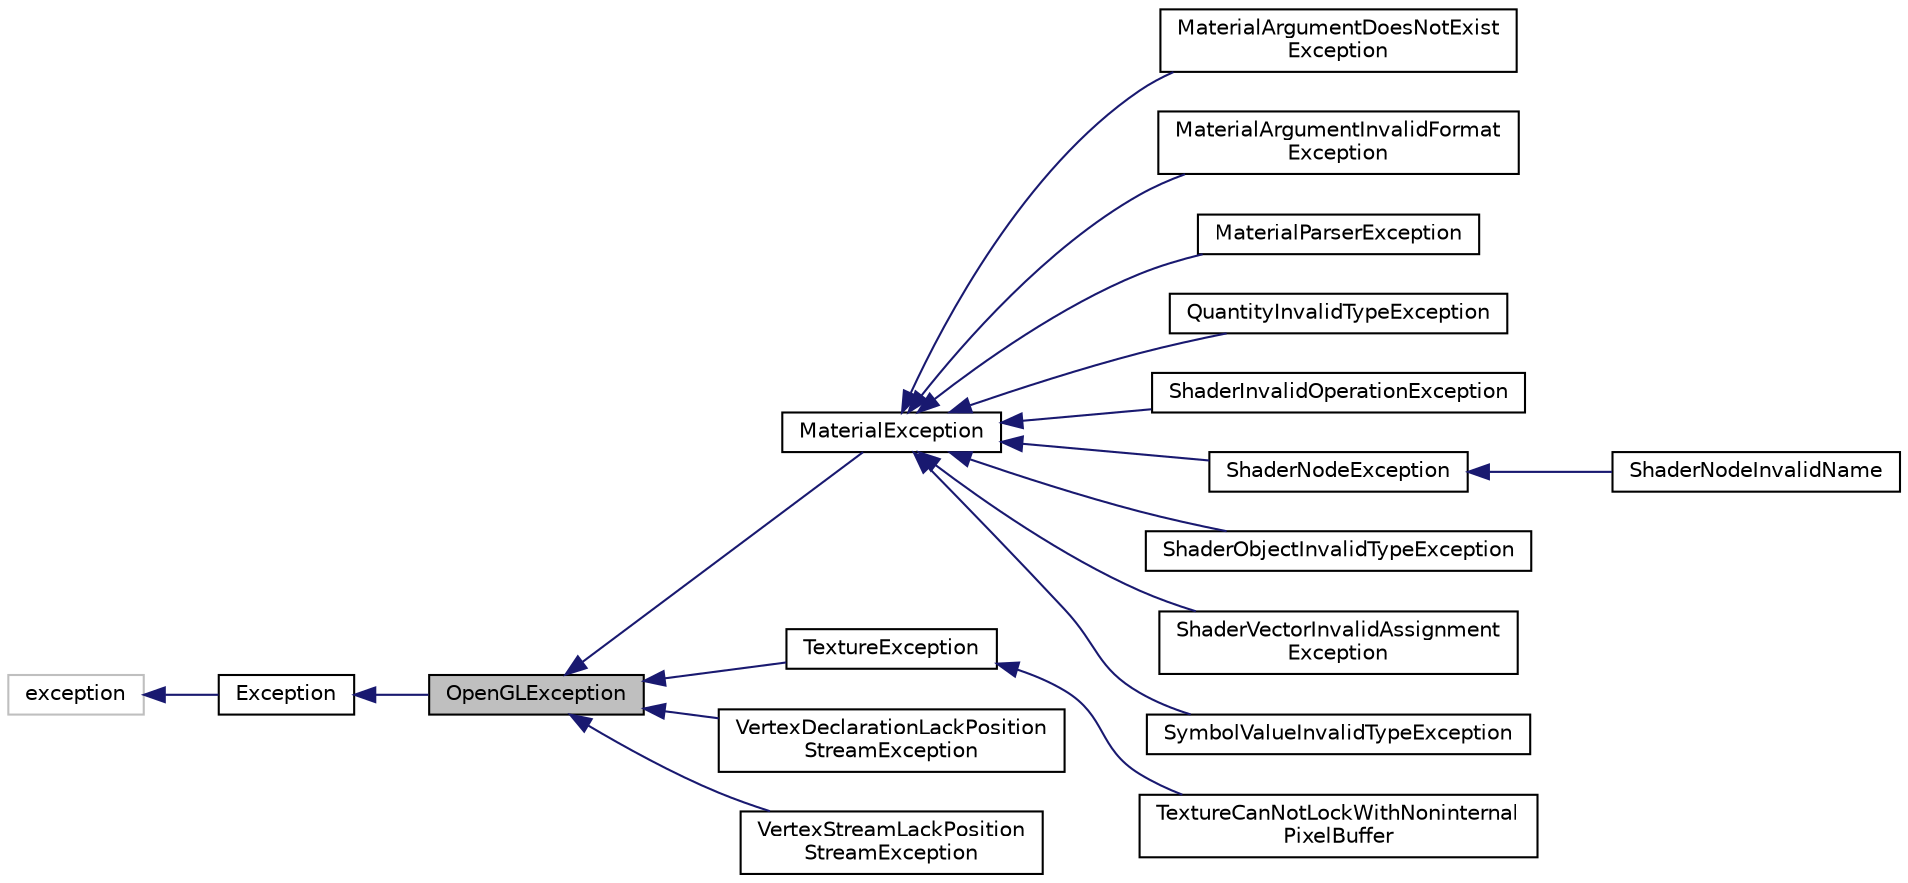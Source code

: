 digraph "OpenGLException"
{
  edge [fontname="Helvetica",fontsize="10",labelfontname="Helvetica",labelfontsize="10"];
  node [fontname="Helvetica",fontsize="10",shape=record];
  rankdir="LR";
  Node1 [label="OpenGLException",height=0.2,width=0.4,color="black", fillcolor="grey75", style="filled", fontcolor="black"];
  Node2 -> Node1 [dir="back",color="midnightblue",fontsize="10",style="solid",fontname="Helvetica"];
  Node2 [label="Exception",height=0.2,width=0.4,color="black", fillcolor="white", style="filled",URL="$class_exception.html"];
  Node3 -> Node2 [dir="back",color="midnightblue",fontsize="10",style="solid",fontname="Helvetica"];
  Node3 [label="exception",height=0.2,width=0.4,color="grey75", fillcolor="white", style="filled"];
  Node1 -> Node4 [dir="back",color="midnightblue",fontsize="10",style="solid",fontname="Helvetica"];
  Node4 [label="MaterialException",height=0.2,width=0.4,color="black", fillcolor="white", style="filled",URL="$class_material_exception.html"];
  Node4 -> Node5 [dir="back",color="midnightblue",fontsize="10",style="solid",fontname="Helvetica"];
  Node5 [label="MaterialArgumentDoesNotExist\lException",height=0.2,width=0.4,color="black", fillcolor="white", style="filled",URL="$class_material_argument_does_not_exist_exception.html"];
  Node4 -> Node6 [dir="back",color="midnightblue",fontsize="10",style="solid",fontname="Helvetica"];
  Node6 [label="MaterialArgumentInvalidFormat\lException",height=0.2,width=0.4,color="black", fillcolor="white", style="filled",URL="$class_material_argument_invalid_format_exception.html"];
  Node4 -> Node7 [dir="back",color="midnightblue",fontsize="10",style="solid",fontname="Helvetica"];
  Node7 [label="MaterialParserException",height=0.2,width=0.4,color="black", fillcolor="white", style="filled",URL="$class_material_parser_exception.html"];
  Node4 -> Node8 [dir="back",color="midnightblue",fontsize="10",style="solid",fontname="Helvetica"];
  Node8 [label="QuantityInvalidTypeException",height=0.2,width=0.4,color="black", fillcolor="white", style="filled",URL="$class_quantity_invalid_type_exception.html"];
  Node4 -> Node9 [dir="back",color="midnightblue",fontsize="10",style="solid",fontname="Helvetica"];
  Node9 [label="ShaderInvalidOperationException",height=0.2,width=0.4,color="black", fillcolor="white", style="filled",URL="$class_shader_invalid_operation_exception.html"];
  Node4 -> Node10 [dir="back",color="midnightblue",fontsize="10",style="solid",fontname="Helvetica"];
  Node10 [label="ShaderNodeException",height=0.2,width=0.4,color="black", fillcolor="white", style="filled",URL="$class_shader_node_exception.html"];
  Node10 -> Node11 [dir="back",color="midnightblue",fontsize="10",style="solid",fontname="Helvetica"];
  Node11 [label="ShaderNodeInvalidName",height=0.2,width=0.4,color="black", fillcolor="white", style="filled",URL="$class_shader_node_invalid_name.html"];
  Node4 -> Node12 [dir="back",color="midnightblue",fontsize="10",style="solid",fontname="Helvetica"];
  Node12 [label="ShaderObjectInvalidTypeException",height=0.2,width=0.4,color="black", fillcolor="white", style="filled",URL="$class_shader_object_invalid_type_exception.html"];
  Node4 -> Node13 [dir="back",color="midnightblue",fontsize="10",style="solid",fontname="Helvetica"];
  Node13 [label="ShaderVectorInvalidAssignment\lException",height=0.2,width=0.4,color="black", fillcolor="white", style="filled",URL="$class_shader_vector_invalid_assignment_exception.html"];
  Node4 -> Node14 [dir="back",color="midnightblue",fontsize="10",style="solid",fontname="Helvetica"];
  Node14 [label="SymbolValueInvalidTypeException",height=0.2,width=0.4,color="black", fillcolor="white", style="filled",URL="$class_symbol_value_invalid_type_exception.html"];
  Node1 -> Node15 [dir="back",color="midnightblue",fontsize="10",style="solid",fontname="Helvetica"];
  Node15 [label="TextureException",height=0.2,width=0.4,color="black", fillcolor="white", style="filled",URL="$class_texture_exception.html"];
  Node15 -> Node16 [dir="back",color="midnightblue",fontsize="10",style="solid",fontname="Helvetica"];
  Node16 [label="TextureCanNotLockWithNoninternal\lPixelBuffer",height=0.2,width=0.4,color="black", fillcolor="white", style="filled",URL="$class_texture_can_not_lock_with_noninternal_pixel_buffer.html"];
  Node1 -> Node17 [dir="back",color="midnightblue",fontsize="10",style="solid",fontname="Helvetica"];
  Node17 [label="VertexDeclarationLackPosition\lStreamException",height=0.2,width=0.4,color="black", fillcolor="white", style="filled",URL="$class_vertex_declaration_lack_position_stream_exception.html"];
  Node1 -> Node18 [dir="back",color="midnightblue",fontsize="10",style="solid",fontname="Helvetica"];
  Node18 [label="VertexStreamLackPosition\lStreamException",height=0.2,width=0.4,color="black", fillcolor="white", style="filled",URL="$class_vertex_stream_lack_position_stream_exception.html"];
}
